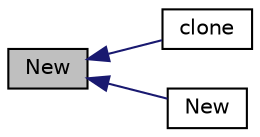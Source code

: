 digraph "New"
{
  bgcolor="transparent";
  edge [fontname="Helvetica",fontsize="10",labelfontname="Helvetica",labelfontsize="10"];
  node [fontname="Helvetica",fontsize="10",shape=record];
  rankdir="LR";
  Node743 [label="New",height=0.2,width=0.4,color="black", fillcolor="grey75", style="filled", fontcolor="black"];
  Node743 -> Node744 [dir="back",color="midnightblue",fontsize="10",style="solid",fontname="Helvetica"];
  Node744 [label="clone",height=0.2,width=0.4,color="black",URL="$a23241.html#a6be0f2b553017cb09cab46d549d3610b",tooltip="Construct and return a clone setting internal field reference. "];
  Node743 -> Node745 [dir="back",color="midnightblue",fontsize="10",style="solid",fontname="Helvetica"];
  Node745 [label="New",height=0.2,width=0.4,color="black",URL="$a23241.html#a818747402275a6d8becb6328121d17bd",tooltip="Return a pointer to a new patchField created on freestore given. "];
}

